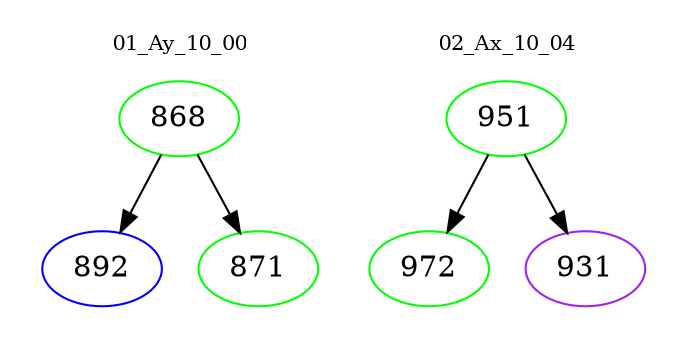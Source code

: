 digraph{
subgraph cluster_0 {
color = white
label = "01_Ay_10_00";
fontsize=10;
T0_868 [label="868", color="green"]
T0_868 -> T0_892 [color="black"]
T0_892 [label="892", color="blue"]
T0_868 -> T0_871 [color="black"]
T0_871 [label="871", color="green"]
}
subgraph cluster_1 {
color = white
label = "02_Ax_10_04";
fontsize=10;
T1_951 [label="951", color="green"]
T1_951 -> T1_972 [color="black"]
T1_972 [label="972", color="green"]
T1_951 -> T1_931 [color="black"]
T1_931 [label="931", color="purple"]
}
}
